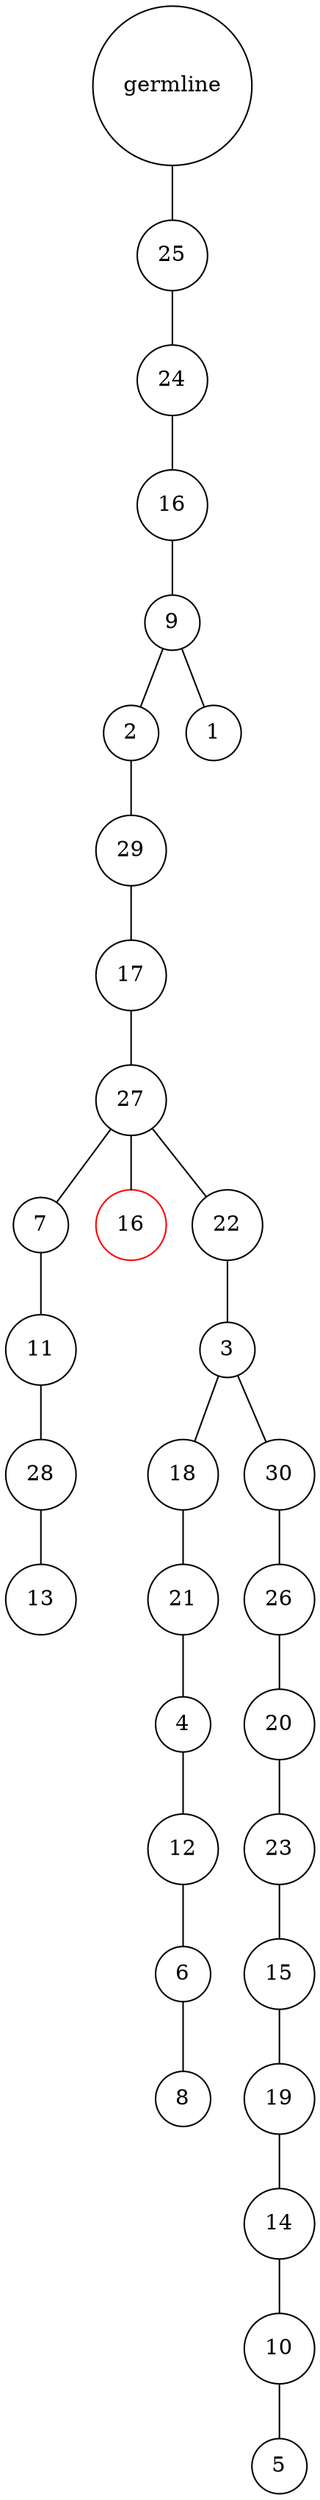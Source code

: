 graph {
	rankdir=UD;
	splines=line;
	node [shape=circle]
	"0x7fb700442a90" [label="germline"];
	"0x7fb700442ac0" [label="25"];
	"0x7fb700442a90" -- "0x7fb700442ac0" ;
	"0x7fb700442af0" [label="24"];
	"0x7fb700442ac0" -- "0x7fb700442af0" ;
	"0x7fb700442b20" [label="16"];
	"0x7fb700442af0" -- "0x7fb700442b20" ;
	"0x7fb700442b50" [label="9"];
	"0x7fb700442b20" -- "0x7fb700442b50" ;
	"0x7fb700442b80" [label="2"];
	"0x7fb700442b50" -- "0x7fb700442b80" ;
	"0x7fb700442bb0" [label="29"];
	"0x7fb700442b80" -- "0x7fb700442bb0" ;
	"0x7fb700442be0" [label="17"];
	"0x7fb700442bb0" -- "0x7fb700442be0" ;
	"0x7fb700442c10" [label="27"];
	"0x7fb700442be0" -- "0x7fb700442c10" ;
	"0x7fb700442c40" [label="7"];
	"0x7fb700442c10" -- "0x7fb700442c40" ;
	"0x7fb700442c70" [label="11"];
	"0x7fb700442c40" -- "0x7fb700442c70" ;
	"0x7fb700442ca0" [label="28"];
	"0x7fb700442c70" -- "0x7fb700442ca0" ;
	"0x7fb700442cd0" [label="13"];
	"0x7fb700442ca0" -- "0x7fb700442cd0" ;
	"0x7fb700442d00" [label="16",color="red"];
	"0x7fb700442c10" -- "0x7fb700442d00" ;
	"0x7fb700442d30" [label="22"];
	"0x7fb700442c10" -- "0x7fb700442d30" ;
	"0x7fb700442d60" [label="3"];
	"0x7fb700442d30" -- "0x7fb700442d60" ;
	"0x7fb700442d90" [label="18"];
	"0x7fb700442d60" -- "0x7fb700442d90" ;
	"0x7fb700442dc0" [label="21"];
	"0x7fb700442d90" -- "0x7fb700442dc0" ;
	"0x7fb700442df0" [label="4"];
	"0x7fb700442dc0" -- "0x7fb700442df0" ;
	"0x7fb700442e20" [label="12"];
	"0x7fb700442df0" -- "0x7fb700442e20" ;
	"0x7fb700442e50" [label="6"];
	"0x7fb700442e20" -- "0x7fb700442e50" ;
	"0x7fb700442e80" [label="8"];
	"0x7fb700442e50" -- "0x7fb700442e80" ;
	"0x7fb700442eb0" [label="30"];
	"0x7fb700442d60" -- "0x7fb700442eb0" ;
	"0x7fb700442ee0" [label="26"];
	"0x7fb700442eb0" -- "0x7fb700442ee0" ;
	"0x7fb700442f10" [label="20"];
	"0x7fb700442ee0" -- "0x7fb700442f10" ;
	"0x7fb700442f40" [label="23"];
	"0x7fb700442f10" -- "0x7fb700442f40" ;
	"0x7fb700442f70" [label="15"];
	"0x7fb700442f40" -- "0x7fb700442f70" ;
	"0x7fb700442fa0" [label="19"];
	"0x7fb700442f70" -- "0x7fb700442fa0" ;
	"0x7fb700442fd0" [label="14"];
	"0x7fb700442fa0" -- "0x7fb700442fd0" ;
	"0x7fb7003d0040" [label="10"];
	"0x7fb700442fd0" -- "0x7fb7003d0040" ;
	"0x7fb7003d0070" [label="5"];
	"0x7fb7003d0040" -- "0x7fb7003d0070" ;
	"0x7fb7003d00a0" [label="1"];
	"0x7fb700442b50" -- "0x7fb7003d00a0" ;
}
